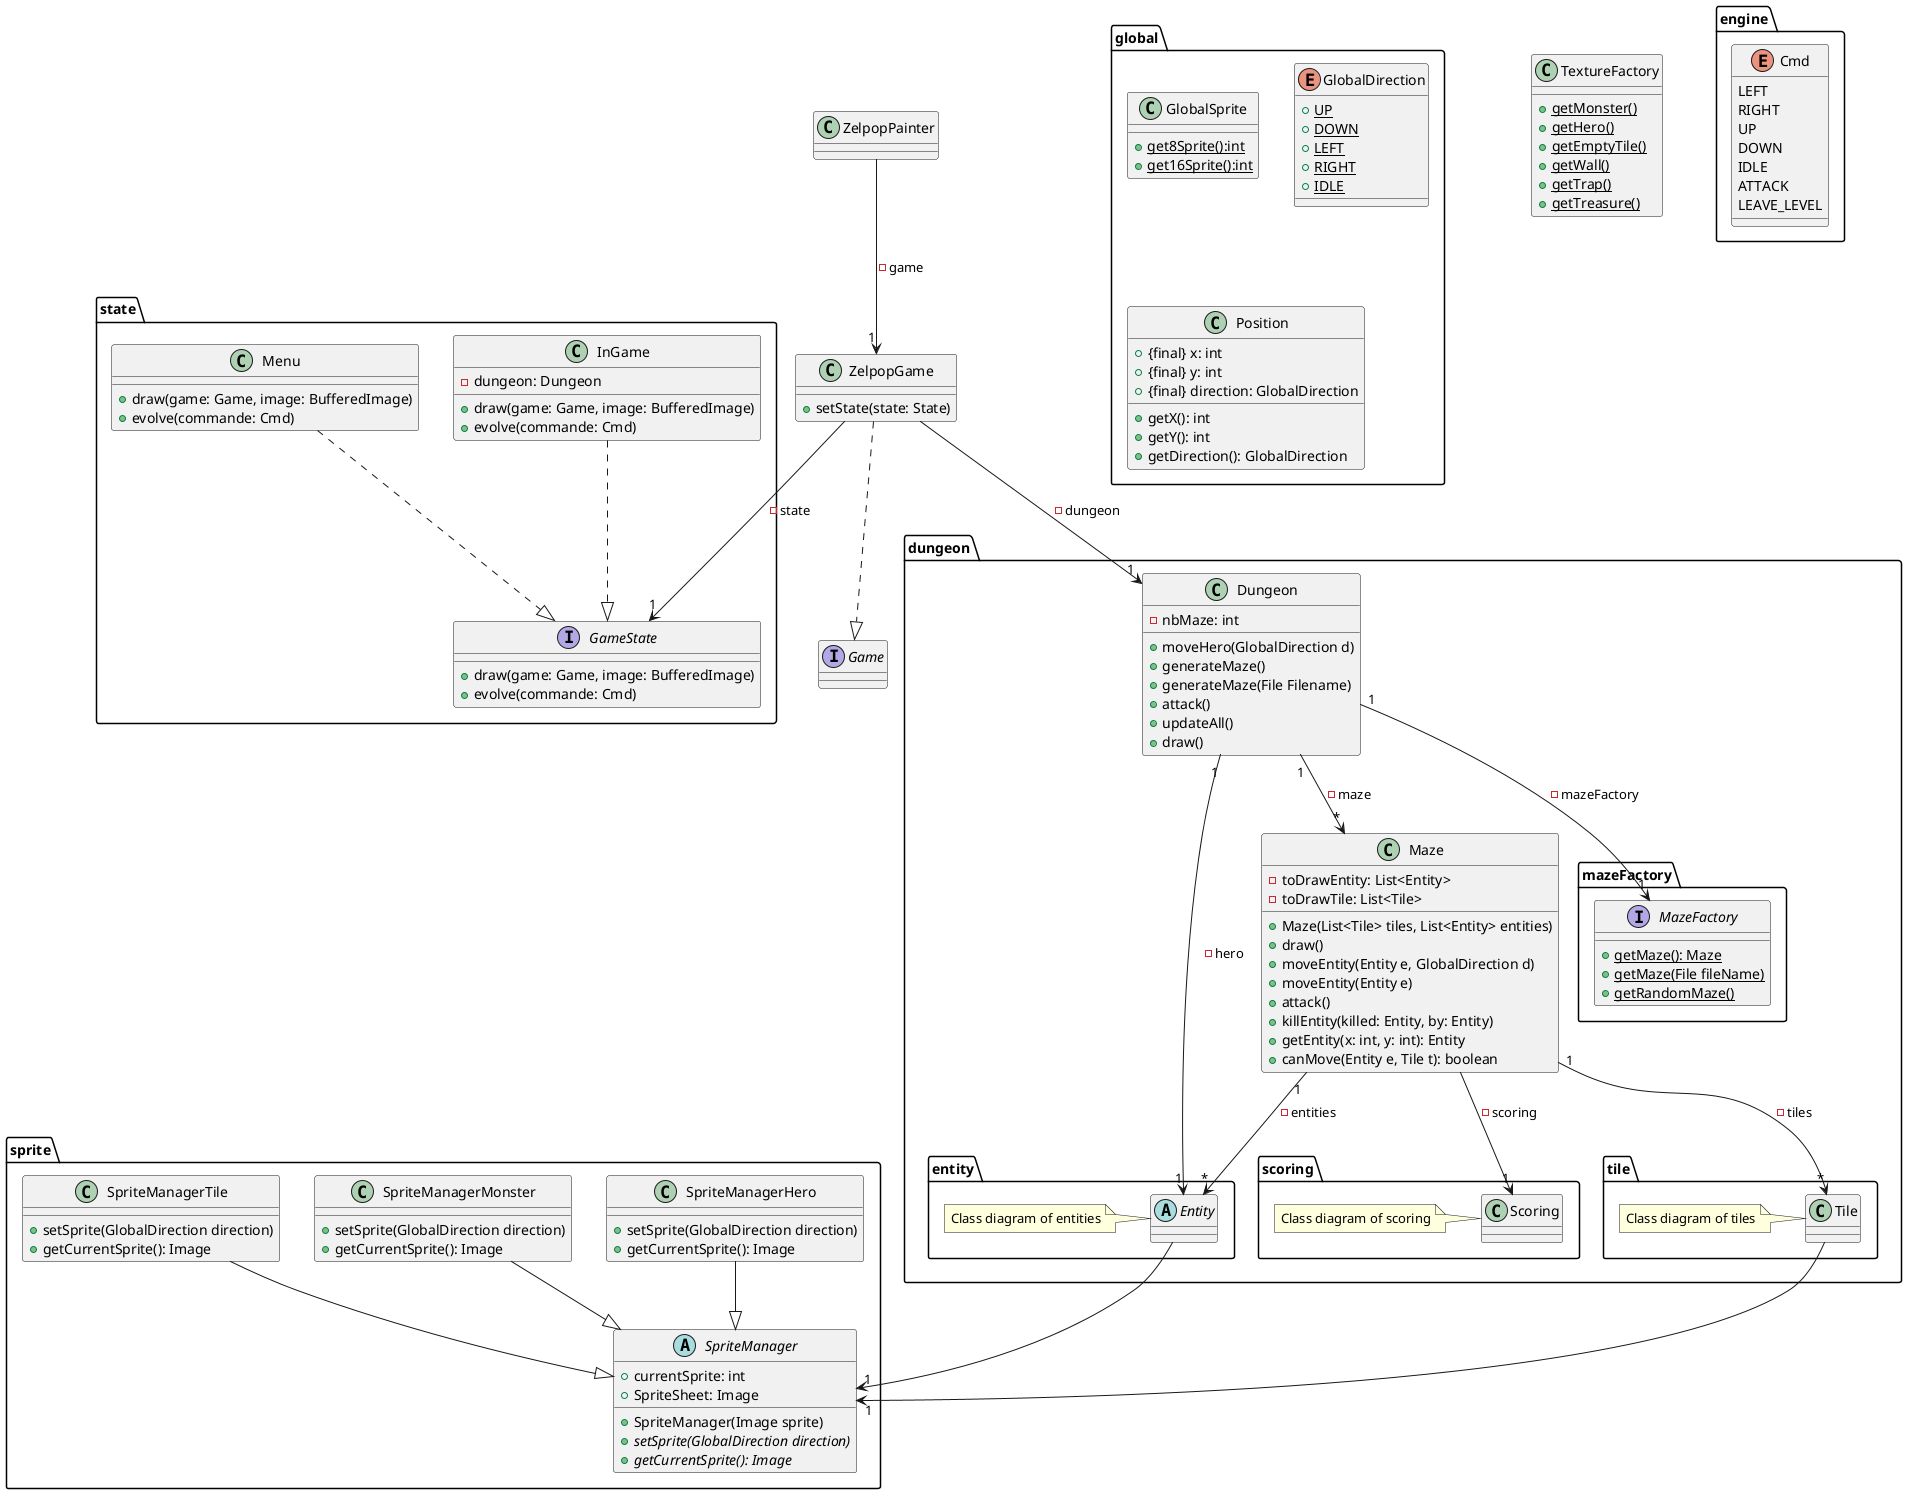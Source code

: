 @startuml

class ZelpopGame{
    + setState(state: State)
}

package state{
    interface GameState{
        + draw(game: Game, image: BufferedImage)
        + evolve(commande: Cmd)
    }

    class InGame{
        - dungeon: Dungeon

        + draw(game: Game, image: BufferedImage)
        + evolve(commande: Cmd)
    }

    class Menu{
        + draw(game: Game, image: BufferedImage)
        + evolve(commande: Cmd)
    }
}

interface Game{

}

package dungeon{

    class Dungeon{
        - nbMaze: int
        + moveHero(GlobalDirection d)
        + generateMaze()
        + generateMaze(File Filename)
        + attack()
        + updateAll()
        + draw()
    }

    class Maze{
        - toDrawEntity: List<Entity>
        - toDrawTile: List<Tile>
        + Maze(List<Tile> tiles, List<Entity> entities)
        + draw()
        + moveEntity(Entity e, GlobalDirection d)
        + moveEntity(Entity e)
        + attack()
        + killEntity(killed: Entity, by: Entity)
        + getEntity(x: int, y: int): Entity
        + canMove(Entity e, Tile t): boolean
    }

    package scoring{

        class Scoring{

        }

        note left: Class diagram of scoring

    }

    package tile{

        class Tile{

        }

        note left: Class diagram of tiles

    }

    package entity{

        abstract Entity{

        }

        note left: Class diagram of entities

    }

    package mazeFactory{

        interface MazeFactory{
            + {static} getMaze(): Maze
            + {static} getMaze(File fileName)
            + {static} getRandomMaze()
        }

    }

}


class ZelpopPainter{

}

class TextureFactory{
    + {static}getMonster()
    + {static}getHero()
    + {static}getEmptyTile()
    + {static}getWall()
    + {static}getTrap()
    + {static}getTreasure()
}

package sprite{

    abstract SpriteManager{
        + currentSprite: int
        + SpriteSheet: Image
        + SpriteManager(Image sprite)
        + {abstract} setSprite(GlobalDirection direction)
        + {abstract} getCurrentSprite(): Image
    }

    class SpriteManagerHero{
        + setSprite(GlobalDirection direction)
        + getCurrentSprite(): Image
    }

    class SpriteManagerMonster{
        + setSprite(GlobalDirection direction)
        + getCurrentSprite(): Image
    }

    class SpriteManagerTile{
        + setSprite(GlobalDirection direction)
        + getCurrentSprite(): Image
    }

}

SpriteManagerHero --|> SpriteManager
SpriteManagerMonster --|> SpriteManager
SpriteManagerTile --|> SpriteManager

package global{

    class GlobalSprite{
        + {static} get8Sprite():int
        + {static} get16Sprite():int
    }

    enum GlobalDirection{
        + {static} UP
        + {static} DOWN
        + {static} LEFT
        + {static} RIGHT
        + {static} IDLE
    }

    class Position{
        + {final} x: int
        + {final} y: int
        + {final} direction: GlobalDirection
        + getX(): int
        + getY(): int
        + getDirection(): GlobalDirection
    }

}

package engine{
    enum Cmd{
        LEFT
        RIGHT
        UP
        DOWN
        IDLE
        ATTACK
        LEAVE_LEVEL
    }
}

Dungeon "1" --> "*" Maze: -maze
Dungeon "1" --> "1" MazeFactory: -mazeFactory

Maze "1" --> "*" Tile: -tiles
Maze "1" --> "*" Entity: -entities

ZelpopGame ..|> Game
ZelpopGame --> "1" Dungeon: -dungeon

ZelpopPainter --> "1" ZelpopGame: - game

Dungeon "1" --> "1" Entity : -hero

Tile --> "1" SpriteManager

Entity --> "1" SpriteManager

InGame ..|> GameState
Menu ..|> GameState

Maze --> "1" Scoring: - scoring

ZelpopGame --> "1" GameState: - state
@enduml